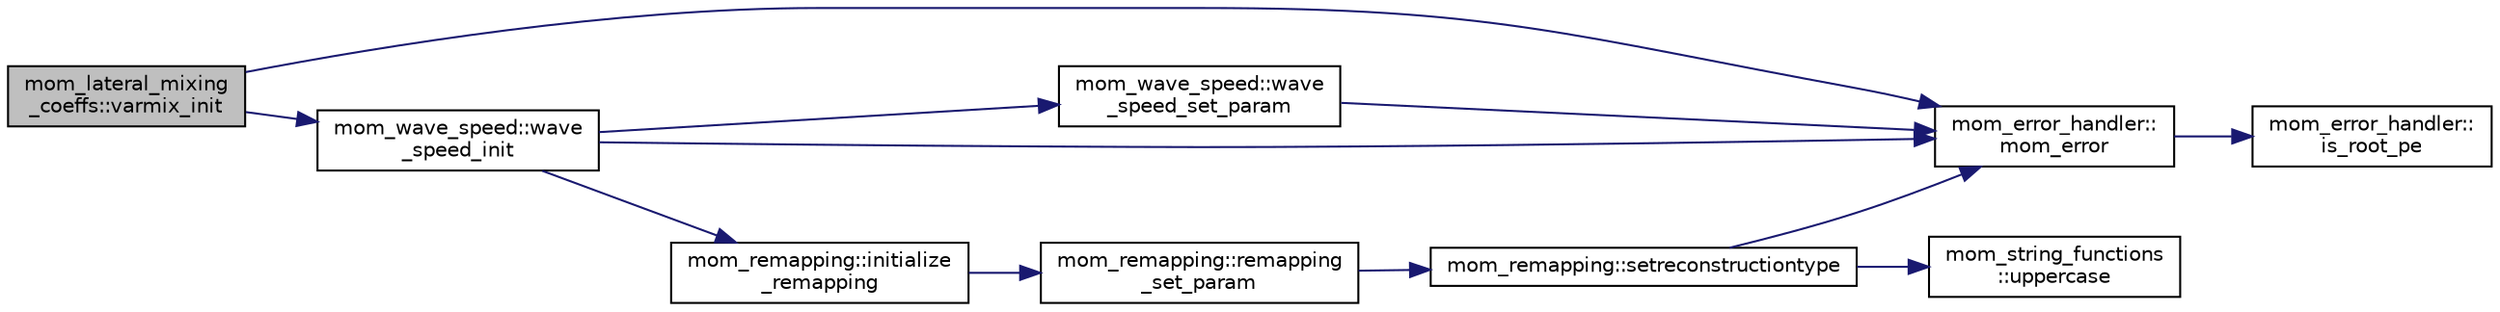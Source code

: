 digraph "mom_lateral_mixing_coeffs::varmix_init"
{
 // INTERACTIVE_SVG=YES
 // LATEX_PDF_SIZE
  edge [fontname="Helvetica",fontsize="10",labelfontname="Helvetica",labelfontsize="10"];
  node [fontname="Helvetica",fontsize="10",shape=record];
  rankdir="LR";
  Node1 [label="mom_lateral_mixing\l_coeffs::varmix_init",height=0.2,width=0.4,color="black", fillcolor="grey75", style="filled", fontcolor="black",tooltip="Initializes the variables mixing coefficients container."];
  Node1 -> Node2 [color="midnightblue",fontsize="10",style="solid",fontname="Helvetica"];
  Node2 [label="mom_error_handler::\lmom_error",height=0.2,width=0.4,color="black", fillcolor="white", style="filled",URL="$namespacemom__error__handler.html#a460cfb79a06c29fc249952c2a3710d67",tooltip="This provides a convenient interface for writing an mpp_error message with run-time filter based on a..."];
  Node2 -> Node3 [color="midnightblue",fontsize="10",style="solid",fontname="Helvetica"];
  Node3 [label="mom_error_handler::\lis_root_pe",height=0.2,width=0.4,color="black", fillcolor="white", style="filled",URL="$namespacemom__error__handler.html#ad5f00a53059c72fe2332d1436c80ca71",tooltip="This returns .true. if the current PE is the root PE."];
  Node1 -> Node4 [color="midnightblue",fontsize="10",style="solid",fontname="Helvetica"];
  Node4 [label="mom_wave_speed::wave\l_speed_init",height=0.2,width=0.4,color="black", fillcolor="white", style="filled",URL="$namespacemom__wave__speed.html#a46e21529ec8098b0b19053afa133b971",tooltip="Initialize control structure for MOM_wave_speed."];
  Node4 -> Node5 [color="midnightblue",fontsize="10",style="solid",fontname="Helvetica"];
  Node5 [label="mom_remapping::initialize\l_remapping",height=0.2,width=0.4,color="black", fillcolor="white", style="filled",URL="$namespacemom__remapping.html#a81211827af45207130d25cae520b55e5",tooltip="Constructor for remapping control structure."];
  Node5 -> Node6 [color="midnightblue",fontsize="10",style="solid",fontname="Helvetica"];
  Node6 [label="mom_remapping::remapping\l_set_param",height=0.2,width=0.4,color="black", fillcolor="white", style="filled",URL="$namespacemom__remapping.html#a50e96a4a1083bb1fae3ca0130b6a2c11",tooltip="Set parameters within remapping object."];
  Node6 -> Node7 [color="midnightblue",fontsize="10",style="solid",fontname="Helvetica"];
  Node7 [label="mom_remapping::setreconstructiontype",height=0.2,width=0.4,color="black", fillcolor="white", style="filled",URL="$namespacemom__remapping.html#a41a89ac62578250500b7a450d5fdfae7",tooltip="Changes the method of reconstruction Use this routine to parse a string parameter specifying the reco..."];
  Node7 -> Node2 [color="midnightblue",fontsize="10",style="solid",fontname="Helvetica"];
  Node7 -> Node8 [color="midnightblue",fontsize="10",style="solid",fontname="Helvetica"];
  Node8 [label="mom_string_functions\l::uppercase",height=0.2,width=0.4,color="black", fillcolor="white", style="filled",URL="$namespacemom__string__functions.html#aca148baf726de2f028b7e7baad3c85d4",tooltip="Return a string in which all uppercase letters have been replaced by their lowercase counterparts."];
  Node4 -> Node2 [color="midnightblue",fontsize="10",style="solid",fontname="Helvetica"];
  Node4 -> Node9 [color="midnightblue",fontsize="10",style="solid",fontname="Helvetica"];
  Node9 [label="mom_wave_speed::wave\l_speed_set_param",height=0.2,width=0.4,color="black", fillcolor="white", style="filled",URL="$namespacemom__wave__speed.html#a035c9e3306d6b21809e240a5b24a2db0",tooltip="Sets internal parameters for MOM_wave_speed."];
  Node9 -> Node2 [color="midnightblue",fontsize="10",style="solid",fontname="Helvetica"];
}
